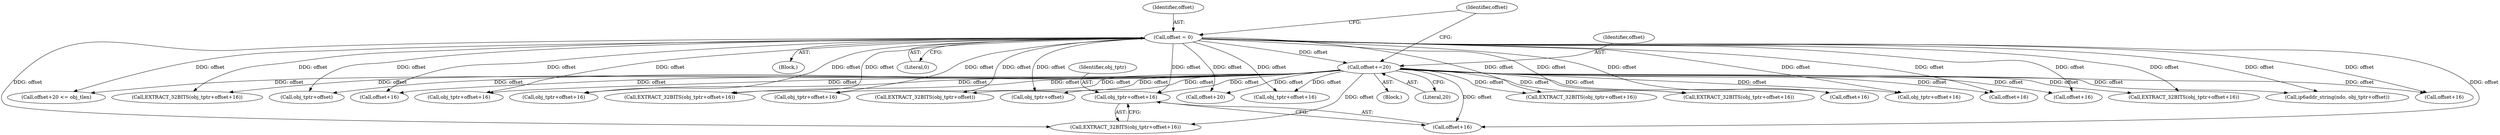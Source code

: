 digraph "0_tcpdump_a25211918f2e790c67d859d20ccf8dbb81da1598@pointer" {
"1001298" [label="(Call,obj_tptr+offset+16)"];
"1001358" [label="(Call,offset+=20)"];
"1001254" [label="(Call,offset = 0)"];
"1001288" [label="(Call,obj_tptr+offset+16)"];
"1001287" [label="(Call,EXTRACT_32BITS(obj_tptr+offset+16))"];
"1001360" [label="(Literal,20)"];
"1001275" [label="(Call,EXTRACT_32BITS(obj_tptr+offset))"];
"1001328" [label="(Call,offset+16)"];
"1001313" [label="(Call,EXTRACT_32BITS(obj_tptr+offset+16))"];
"1001258" [label="(Call,offset+20 <= obj_tlen)"];
"1001325" [label="(Call,EXTRACT_32BITS(obj_tptr+offset+16))"];
"1001276" [label="(Call,obj_tptr+offset)"];
"1001354" [label="(Call,offset+16)"];
"1001143" [label="(Block,)"];
"1001326" [label="(Call,obj_tptr+offset+16)"];
"1001344" [label="(Call,obj_tptr+offset+16)"];
"1001358" [label="(Call,offset+=20)"];
"1001256" [label="(Literal,0)"];
"1001352" [label="(Call,obj_tptr+offset+16)"];
"1001343" [label="(Call,EXTRACT_32BITS(obj_tptr+offset+16))"];
"1001290" [label="(Call,offset+16)"];
"1001297" [label="(Call,EXTRACT_32BITS(obj_tptr+offset+16))"];
"1001272" [label="(Call,obj_tptr+offset)"];
"1001260" [label="(Identifier,offset)"];
"1001263" [label="(Block,)"];
"1001359" [label="(Identifier,offset)"];
"1001298" [label="(Call,obj_tptr+offset+16)"];
"1001316" [label="(Call,offset+16)"];
"1001346" [label="(Call,offset+16)"];
"1001351" [label="(Call,EXTRACT_32BITS(obj_tptr+offset+16))"];
"1001270" [label="(Call,ip6addr_string(ndo, obj_tptr+offset))"];
"1001299" [label="(Identifier,obj_tptr)"];
"1001254" [label="(Call,offset = 0)"];
"1001259" [label="(Call,offset+20)"];
"1001300" [label="(Call,offset+16)"];
"1001314" [label="(Call,obj_tptr+offset+16)"];
"1001255" [label="(Identifier,offset)"];
"1001298" -> "1001297"  [label="AST: "];
"1001298" -> "1001300"  [label="CFG: "];
"1001299" -> "1001298"  [label="AST: "];
"1001300" -> "1001298"  [label="AST: "];
"1001297" -> "1001298"  [label="CFG: "];
"1001358" -> "1001298"  [label="DDG: offset"];
"1001254" -> "1001298"  [label="DDG: offset"];
"1001358" -> "1001263"  [label="AST: "];
"1001358" -> "1001360"  [label="CFG: "];
"1001359" -> "1001358"  [label="AST: "];
"1001360" -> "1001358"  [label="AST: "];
"1001260" -> "1001358"  [label="CFG: "];
"1001358" -> "1001258"  [label="DDG: offset"];
"1001358" -> "1001259"  [label="DDG: offset"];
"1001358" -> "1001270"  [label="DDG: offset"];
"1001358" -> "1001272"  [label="DDG: offset"];
"1001358" -> "1001275"  [label="DDG: offset"];
"1001358" -> "1001276"  [label="DDG: offset"];
"1001358" -> "1001287"  [label="DDG: offset"];
"1001358" -> "1001288"  [label="DDG: offset"];
"1001358" -> "1001290"  [label="DDG: offset"];
"1001358" -> "1001297"  [label="DDG: offset"];
"1001358" -> "1001300"  [label="DDG: offset"];
"1001358" -> "1001313"  [label="DDG: offset"];
"1001358" -> "1001314"  [label="DDG: offset"];
"1001358" -> "1001316"  [label="DDG: offset"];
"1001358" -> "1001325"  [label="DDG: offset"];
"1001358" -> "1001326"  [label="DDG: offset"];
"1001358" -> "1001328"  [label="DDG: offset"];
"1001358" -> "1001343"  [label="DDG: offset"];
"1001358" -> "1001344"  [label="DDG: offset"];
"1001358" -> "1001346"  [label="DDG: offset"];
"1001358" -> "1001351"  [label="DDG: offset"];
"1001358" -> "1001352"  [label="DDG: offset"];
"1001358" -> "1001354"  [label="DDG: offset"];
"1001254" -> "1001358"  [label="DDG: offset"];
"1001254" -> "1001143"  [label="AST: "];
"1001254" -> "1001256"  [label="CFG: "];
"1001255" -> "1001254"  [label="AST: "];
"1001256" -> "1001254"  [label="AST: "];
"1001260" -> "1001254"  [label="CFG: "];
"1001254" -> "1001258"  [label="DDG: offset"];
"1001254" -> "1001259"  [label="DDG: offset"];
"1001254" -> "1001270"  [label="DDG: offset"];
"1001254" -> "1001272"  [label="DDG: offset"];
"1001254" -> "1001275"  [label="DDG: offset"];
"1001254" -> "1001276"  [label="DDG: offset"];
"1001254" -> "1001287"  [label="DDG: offset"];
"1001254" -> "1001288"  [label="DDG: offset"];
"1001254" -> "1001290"  [label="DDG: offset"];
"1001254" -> "1001297"  [label="DDG: offset"];
"1001254" -> "1001300"  [label="DDG: offset"];
"1001254" -> "1001313"  [label="DDG: offset"];
"1001254" -> "1001314"  [label="DDG: offset"];
"1001254" -> "1001316"  [label="DDG: offset"];
"1001254" -> "1001325"  [label="DDG: offset"];
"1001254" -> "1001326"  [label="DDG: offset"];
"1001254" -> "1001328"  [label="DDG: offset"];
"1001254" -> "1001343"  [label="DDG: offset"];
"1001254" -> "1001344"  [label="DDG: offset"];
"1001254" -> "1001346"  [label="DDG: offset"];
"1001254" -> "1001351"  [label="DDG: offset"];
"1001254" -> "1001352"  [label="DDG: offset"];
"1001254" -> "1001354"  [label="DDG: offset"];
}
